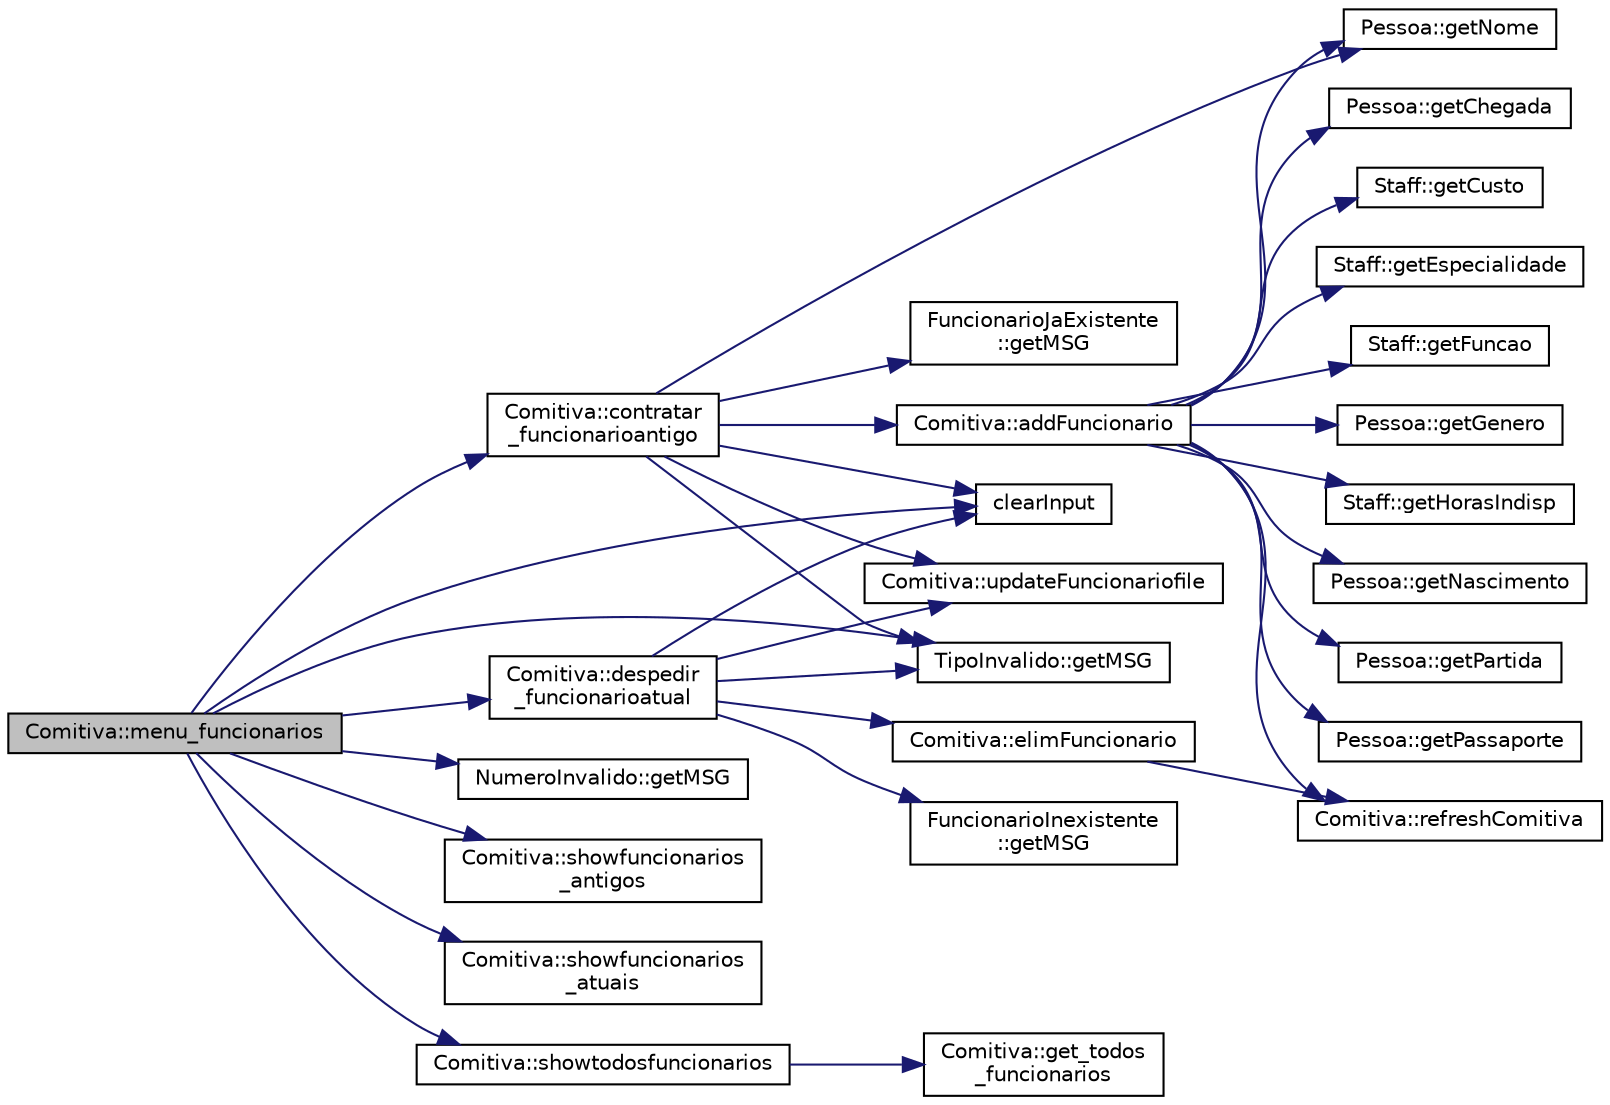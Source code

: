 digraph "Comitiva::menu_funcionarios"
{
 // LATEX_PDF_SIZE
  edge [fontname="Helvetica",fontsize="10",labelfontname="Helvetica",labelfontsize="10"];
  node [fontname="Helvetica",fontsize="10",shape=record];
  rankdir="LR";
  Node1 [label="Comitiva::menu_funcionarios",height=0.2,width=0.4,color="black", fillcolor="grey75", style="filled", fontcolor="black",tooltip="Mostra o menu para operacoes de funcionarios que podem ser feitas."];
  Node1 -> Node2 [color="midnightblue",fontsize="10",style="solid",fontname="Helvetica"];
  Node2 [label="clearInput",height=0.2,width=0.4,color="black", fillcolor="white", style="filled",URL="$utils_8cpp.html#a5d555657ce648c1a47abb70f1029589d",tooltip="Limpa o input buffer."];
  Node1 -> Node3 [color="midnightblue",fontsize="10",style="solid",fontname="Helvetica"];
  Node3 [label="Comitiva::contratar\l_funcionarioantigo",height=0.2,width=0.4,color="black", fillcolor="white", style="filled",URL="$class_comitiva.html#a506f42d98eec72ededb075b26c10b609",tooltip="Esta função remove um funcionario antigo do ficheiro (staffantigos.txt), adicionando aos funcionarios..."];
  Node3 -> Node4 [color="midnightblue",fontsize="10",style="solid",fontname="Helvetica"];
  Node4 [label="Comitiva::addFuncionario",height=0.2,width=0.4,color="black", fillcolor="white", style="filled",URL="$class_comitiva.html#a248cb71f1620b15c5063e26033947c5c",tooltip="Esta função adiciona um staff do vetor \"pessoas\", atualizando o ficheiro antes de retornar true."];
  Node4 -> Node5 [color="midnightblue",fontsize="10",style="solid",fontname="Helvetica"];
  Node5 [label="Pessoa::getChegada",height=0.2,width=0.4,color="black", fillcolor="white", style="filled",URL="$class_pessoa.html#ae76325885d88ae0c5e3c6ed50bb61a16",tooltip="Retorna a Data de chegada a Tóquio da Pessoa."];
  Node4 -> Node6 [color="midnightblue",fontsize="10",style="solid",fontname="Helvetica"];
  Node6 [label="Staff::getCusto",height=0.2,width=0.4,color="black", fillcolor="white", style="filled",URL="$class_staff.html#ab2bba8d8697135ccb816e75224abc703",tooltip="Retorna o custo diário de um elemento do staff."];
  Node4 -> Node7 [color="midnightblue",fontsize="10",style="solid",fontname="Helvetica"];
  Node7 [label="Staff::getEspecialidade",height=0.2,width=0.4,color="black", fillcolor="white", style="filled",URL="$class_staff.html#a3e25089a96d8b41db3ea17e293beff37",tooltip="Retorna a especialidade de um elemento do Funcionario."];
  Node4 -> Node8 [color="midnightblue",fontsize="10",style="solid",fontname="Helvetica"];
  Node8 [label="Staff::getFuncao",height=0.2,width=0.4,color="black", fillcolor="white", style="filled",URL="$class_staff.html#ac021c74741a82b1d2d071fe898f51eca",tooltip="Retorna a função de um elemento do Staff."];
  Node4 -> Node9 [color="midnightblue",fontsize="10",style="solid",fontname="Helvetica"];
  Node9 [label="Pessoa::getGenero",height=0.2,width=0.4,color="black", fillcolor="white", style="filled",URL="$class_pessoa.html#a8aea0b8ef532aa302cfca5efd1b9b8ec",tooltip="Retorna o género da Pessoa."];
  Node4 -> Node10 [color="midnightblue",fontsize="10",style="solid",fontname="Helvetica"];
  Node10 [label="Staff::getHorasIndisp",height=0.2,width=0.4,color="black", fillcolor="white", style="filled",URL="$class_staff.html#a9c305130bb6e53cb3897f64e58244e39",tooltip="Retorna o número de horas de indisponibilidade de um elemento do Funcionario."];
  Node4 -> Node11 [color="midnightblue",fontsize="10",style="solid",fontname="Helvetica"];
  Node11 [label="Pessoa::getNascimento",height=0.2,width=0.4,color="black", fillcolor="white", style="filled",URL="$class_pessoa.html#a6ef3374dabde057346b03418dc6e0b33",tooltip="Retorna a data de nascimento da Pessoa."];
  Node4 -> Node12 [color="midnightblue",fontsize="10",style="solid",fontname="Helvetica"];
  Node12 [label="Pessoa::getNome",height=0.2,width=0.4,color="black", fillcolor="white", style="filled",URL="$class_pessoa.html#a8d551db3b19e1f07022adb3793cb8ed7",tooltip="Retorna o nome da Pessoa."];
  Node4 -> Node13 [color="midnightblue",fontsize="10",style="solid",fontname="Helvetica"];
  Node13 [label="Pessoa::getPartida",height=0.2,width=0.4,color="black", fillcolor="white", style="filled",URL="$class_pessoa.html#a6a9341aac479ff030122a81972affd63",tooltip="Retorna a Data de partida de Tóquio da Pessoa."];
  Node4 -> Node14 [color="midnightblue",fontsize="10",style="solid",fontname="Helvetica"];
  Node14 [label="Pessoa::getPassaporte",height=0.2,width=0.4,color="black", fillcolor="white", style="filled",URL="$class_pessoa.html#a798028470c4bc18c807629c0abbade06",tooltip="Retorna o número de passaporte da Pessoa."];
  Node4 -> Node15 [color="midnightblue",fontsize="10",style="solid",fontname="Helvetica"];
  Node15 [label="Comitiva::refreshComitiva",height=0.2,width=0.4,color="black", fillcolor="white", style="filled",URL="$class_comitiva.html#a16f8917da3dcd3318a7d7e267ec85d3c",tooltip="Esta função atualiza o ficheiro de pessoas (portugal.txt) no fim do programa."];
  Node3 -> Node2 [color="midnightblue",fontsize="10",style="solid",fontname="Helvetica"];
  Node3 -> Node16 [color="midnightblue",fontsize="10",style="solid",fontname="Helvetica"];
  Node16 [label="TipoInvalido::getMSG",height=0.2,width=0.4,color="black", fillcolor="white", style="filled",URL="$class_tipo_invalido.html#a2ab2856e2ba29b748798c49216ce0242",tooltip="Esta função retorna a mensagem de erro de tipo inválido."];
  Node3 -> Node17 [color="midnightblue",fontsize="10",style="solid",fontname="Helvetica"];
  Node17 [label="FuncionarioJaExistente\l::getMSG",height=0.2,width=0.4,color="black", fillcolor="white", style="filled",URL="$class_funcionario_ja_existente.html#aca27db1fae0a749cf5d31cee0680eb73",tooltip="Esta função retorna a mensagem de erro de FuncionarioJaExistente."];
  Node3 -> Node12 [color="midnightblue",fontsize="10",style="solid",fontname="Helvetica"];
  Node3 -> Node18 [color="midnightblue",fontsize="10",style="solid",fontname="Helvetica"];
  Node18 [label="Comitiva::updateFuncionariofile",height=0.2,width=0.4,color="black", fillcolor="white", style="filled",URL="$class_comitiva.html#a58d492df9b86b3832883236e74820aa5",tooltip="Esta função atualiza o ficheiro de funcionarios antigos (staffantigos.txt) no fim do programa."];
  Node1 -> Node19 [color="midnightblue",fontsize="10",style="solid",fontname="Helvetica"];
  Node19 [label="Comitiva::despedir\l_funcionarioatual",height=0.2,width=0.4,color="black", fillcolor="white", style="filled",URL="$class_comitiva.html#ad82b51623ab1d2dbc42a86d288b8ecbd",tooltip="Esta função remove um funcionario atual do ficheiro (portugal.txt), adicionando aos funcionarios anti..."];
  Node19 -> Node2 [color="midnightblue",fontsize="10",style="solid",fontname="Helvetica"];
  Node19 -> Node20 [color="midnightblue",fontsize="10",style="solid",fontname="Helvetica"];
  Node20 [label="Comitiva::elimFuncionario",height=0.2,width=0.4,color="black", fillcolor="white", style="filled",URL="$class_comitiva.html#a1654e16af587d73bd23b32fdae409a63",tooltip="Esta funcao elimina um staff do vetor \"pessoas\", atualizando o ficheiro antes de retornar true."];
  Node20 -> Node15 [color="midnightblue",fontsize="10",style="solid",fontname="Helvetica"];
  Node19 -> Node16 [color="midnightblue",fontsize="10",style="solid",fontname="Helvetica"];
  Node19 -> Node21 [color="midnightblue",fontsize="10",style="solid",fontname="Helvetica"];
  Node21 [label="FuncionarioInexistente\l::getMSG",height=0.2,width=0.4,color="black", fillcolor="white", style="filled",URL="$class_funcionario_inexistente.html#a6b702ffb368bea82139ab618dac556b9",tooltip="Esta função retorna a mensagem de erro de funcionario inexistentes."];
  Node19 -> Node18 [color="midnightblue",fontsize="10",style="solid",fontname="Helvetica"];
  Node1 -> Node22 [color="midnightblue",fontsize="10",style="solid",fontname="Helvetica"];
  Node22 [label="NumeroInvalido::getMSG",height=0.2,width=0.4,color="black", fillcolor="white", style="filled",URL="$class_numero_invalido.html#a5c448d3329c6ac238680652aeeaef4c7",tooltip="Esta função retorna a mensagem de erro de número inválido."];
  Node1 -> Node16 [color="midnightblue",fontsize="10",style="solid",fontname="Helvetica"];
  Node1 -> Node23 [color="midnightblue",fontsize="10",style="solid",fontname="Helvetica"];
  Node23 [label="Comitiva::showfuncionarios\l_antigos",height=0.2,width=0.4,color="black", fillcolor="white", style="filled",URL="$class_comitiva.html#a93396067473073034c6c1fd93a5d9ddb",tooltip="Imprime toda a informação detalhada numa tebela de dispersao com os funcionarios antigos."];
  Node1 -> Node24 [color="midnightblue",fontsize="10",style="solid",fontname="Helvetica"];
  Node24 [label="Comitiva::showfuncionarios\l_atuais",height=0.2,width=0.4,color="black", fillcolor="white", style="filled",URL="$class_comitiva.html#a4f0c069d58f5ca067dfc256ba274300d",tooltip="Imprime toda a informação detalhada numa tebela de dispersao com os funcionarios atuais."];
  Node1 -> Node25 [color="midnightblue",fontsize="10",style="solid",fontname="Helvetica"];
  Node25 [label="Comitiva::showtodosfuncionarios",height=0.2,width=0.4,color="black", fillcolor="white", style="filled",URL="$class_comitiva.html#a31e39b074d5960e3f9f5e57a39010077",tooltip="Imprime toda a informação detalhada numa tebela de dispersao com os funcionarios antigos e atuais."];
  Node25 -> Node26 [color="midnightblue",fontsize="10",style="solid",fontname="Helvetica"];
  Node26 [label="Comitiva::get_todos\l_funcionarios",height=0.2,width=0.4,color="black", fillcolor="white", style="filled",URL="$class_comitiva.html#afcfdb22c3ef3f4463d49e46932781b7d",tooltip="Retorna uma tabela de dispersao com todos os funcionarios, antigos e atuais."];
}
